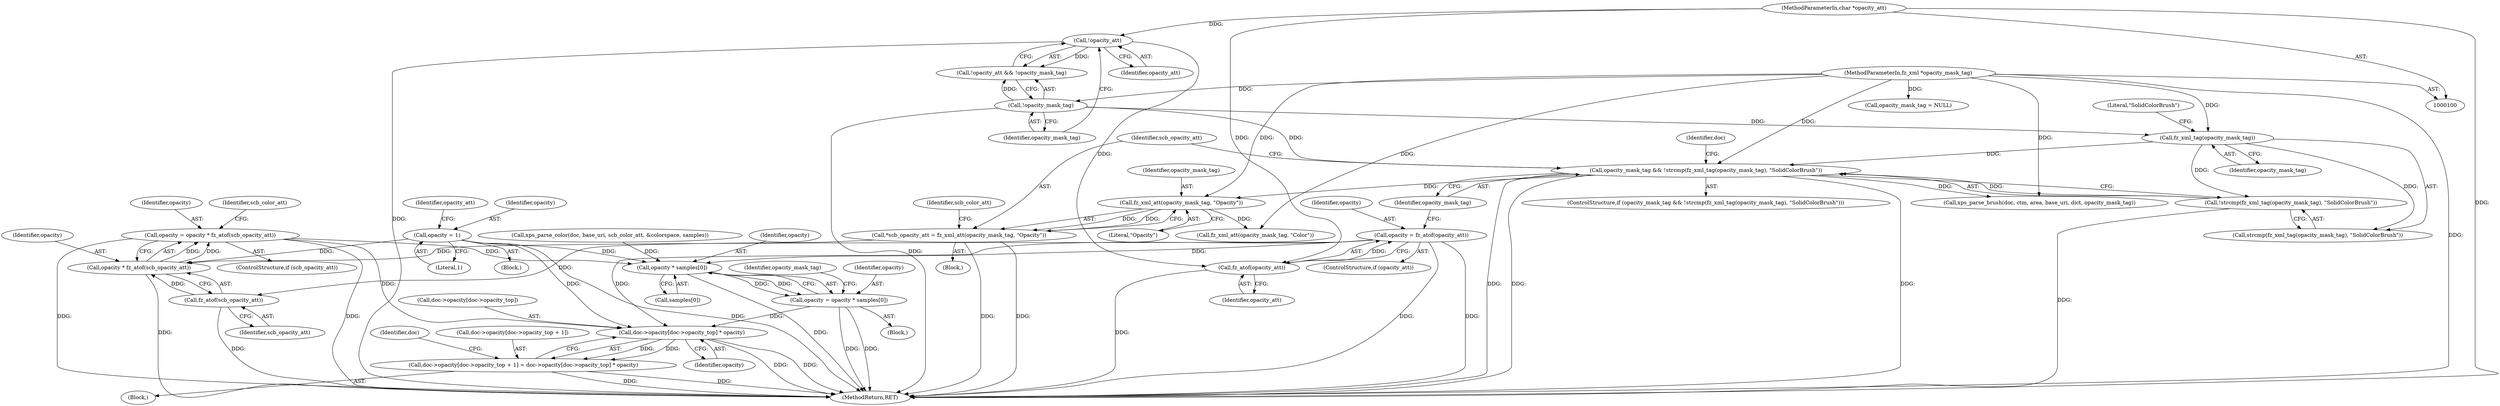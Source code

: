 digraph "0_ghostscript_60dabde18d7fe12b19da8b509bdfee9cc886aafc@integer" {
"1000149" [label="(Call,opacity = opacity * fz_atof(scb_opacity_att))"];
"1000151" [label="(Call,opacity * fz_atof(scb_opacity_att))"];
"1000122" [label="(Call,opacity = fz_atof(opacity_att))"];
"1000124" [label="(Call,fz_atof(opacity_att))"];
"1000112" [label="(Call,!opacity_att)"];
"1000106" [label="(MethodParameterIn,char *opacity_att)"];
"1000117" [label="(Call,opacity = 1)"];
"1000153" [label="(Call,fz_atof(scb_opacity_att))"];
"1000136" [label="(Call,*scb_opacity_att = fz_xml_att(opacity_mask_tag, \"Opacity\"))"];
"1000138" [label="(Call,fz_xml_att(opacity_mask_tag, \"Opacity\"))"];
"1000127" [label="(Call,opacity_mask_tag && !strcmp(fz_xml_tag(opacity_mask_tag), \"SolidColorBrush\"))"];
"1000131" [label="(Call,fz_xml_tag(opacity_mask_tag))"];
"1000114" [label="(Call,!opacity_mask_tag)"];
"1000107" [label="(MethodParameterIn,fz_xml *opacity_mask_tag)"];
"1000129" [label="(Call,!strcmp(fz_xml_tag(opacity_mask_tag), \"SolidColorBrush\"))"];
"1000169" [label="(Call,opacity * samples[0])"];
"1000167" [label="(Call,opacity = opacity * samples[0])"];
"1000199" [label="(Call,doc->opacity[doc->opacity_top] * opacity)"];
"1000189" [label="(Call,doc->opacity[doc->opacity_top + 1] = doc->opacity[doc->opacity_top] * opacity)"];
"1000188" [label="(Block,)"];
"1000154" [label="(Identifier,scb_opacity_att)"];
"1000149" [label="(Call,opacity = opacity * fz_atof(scb_opacity_att))"];
"1000210" [label="(Identifier,doc)"];
"1000117" [label="(Call,opacity = 1)"];
"1000121" [label="(Identifier,opacity_att)"];
"1000137" [label="(Identifier,scb_opacity_att)"];
"1000181" [label="(Identifier,doc)"];
"1000124" [label="(Call,fz_atof(opacity_att))"];
"1000125" [label="(Identifier,opacity_att)"];
"1000175" [label="(Identifier,opacity_mask_tag)"];
"1000130" [label="(Call,strcmp(fz_xml_tag(opacity_mask_tag), \"SolidColorBrush\"))"];
"1000111" [label="(Call,!opacity_att && !opacity_mask_tag)"];
"1000190" [label="(Call,doc->opacity[doc->opacity_top + 1])"];
"1000140" [label="(Literal,\"Opacity\")"];
"1000122" [label="(Call,opacity = fz_atof(opacity_att))"];
"1000168" [label="(Identifier,opacity)"];
"1000144" [label="(Call,fz_xml_att(opacity_mask_tag, \"Color\"))"];
"1000153" [label="(Call,fz_atof(scb_opacity_att))"];
"1000150" [label="(Identifier,opacity)"];
"1000112" [label="(Call,!opacity_att)"];
"1000151" [label="(Call,opacity * fz_atof(scb_opacity_att))"];
"1000127" [label="(Call,opacity_mask_tag && !strcmp(fz_xml_tag(opacity_mask_tag), \"SolidColorBrush\"))"];
"1000107" [label="(MethodParameterIn,fz_xml *opacity_mask_tag)"];
"1000147" [label="(ControlStructure,if (scb_opacity_att))"];
"1000108" [label="(Block,)"];
"1000171" [label="(Call,samples[0])"];
"1000113" [label="(Identifier,opacity_att)"];
"1000126" [label="(ControlStructure,if (opacity_mask_tag && !strcmp(fz_xml_tag(opacity_mask_tag), \"SolidColorBrush\")))"];
"1000189" [label="(Call,doc->opacity[doc->opacity_top + 1] = doc->opacity[doc->opacity_top] * opacity)"];
"1000160" [label="(Call,xps_parse_color(doc, base_uri, scb_color_att, &colorspace, samples))"];
"1000207" [label="(Identifier,opacity)"];
"1000115" [label="(Identifier,opacity_mask_tag)"];
"1000128" [label="(Identifier,opacity_mask_tag)"];
"1000200" [label="(Call,doc->opacity[doc->opacity_top])"];
"1000139" [label="(Identifier,opacity_mask_tag)"];
"1000169" [label="(Call,opacity * samples[0])"];
"1000106" [label="(MethodParameterIn,char *opacity_att)"];
"1000114" [label="(Call,!opacity_mask_tag)"];
"1000170" [label="(Identifier,opacity)"];
"1000118" [label="(Identifier,opacity)"];
"1000199" [label="(Call,doc->opacity[doc->opacity_top] * opacity)"];
"1000119" [label="(Literal,1)"];
"1000143" [label="(Identifier,scb_color_att)"];
"1000136" [label="(Call,*scb_opacity_att = fz_xml_att(opacity_mask_tag, \"Opacity\"))"];
"1000120" [label="(ControlStructure,if (opacity_att))"];
"1000131" [label="(Call,fz_xml_tag(opacity_mask_tag))"];
"1000174" [label="(Call,opacity_mask_tag = NULL)"];
"1000223" [label="(Call,xps_parse_brush(doc, ctm, area, base_uri, dict, opacity_mask_tag))"];
"1000132" [label="(Identifier,opacity_mask_tag)"];
"1000133" [label="(Literal,\"SolidColorBrush\")"];
"1000157" [label="(Block,)"];
"1000167" [label="(Call,opacity = opacity * samples[0])"];
"1000152" [label="(Identifier,opacity)"];
"1000134" [label="(Block,)"];
"1000234" [label="(MethodReturn,RET)"];
"1000156" [label="(Identifier,scb_color_att)"];
"1000138" [label="(Call,fz_xml_att(opacity_mask_tag, \"Opacity\"))"];
"1000123" [label="(Identifier,opacity)"];
"1000129" [label="(Call,!strcmp(fz_xml_tag(opacity_mask_tag), \"SolidColorBrush\"))"];
"1000149" -> "1000147"  [label="AST: "];
"1000149" -> "1000151"  [label="CFG: "];
"1000150" -> "1000149"  [label="AST: "];
"1000151" -> "1000149"  [label="AST: "];
"1000156" -> "1000149"  [label="CFG: "];
"1000149" -> "1000234"  [label="DDG: "];
"1000149" -> "1000234"  [label="DDG: "];
"1000151" -> "1000149"  [label="DDG: "];
"1000151" -> "1000149"  [label="DDG: "];
"1000149" -> "1000169"  [label="DDG: "];
"1000149" -> "1000199"  [label="DDG: "];
"1000151" -> "1000153"  [label="CFG: "];
"1000152" -> "1000151"  [label="AST: "];
"1000153" -> "1000151"  [label="AST: "];
"1000151" -> "1000234"  [label="DDG: "];
"1000122" -> "1000151"  [label="DDG: "];
"1000117" -> "1000151"  [label="DDG: "];
"1000153" -> "1000151"  [label="DDG: "];
"1000122" -> "1000120"  [label="AST: "];
"1000122" -> "1000124"  [label="CFG: "];
"1000123" -> "1000122"  [label="AST: "];
"1000124" -> "1000122"  [label="AST: "];
"1000128" -> "1000122"  [label="CFG: "];
"1000122" -> "1000234"  [label="DDG: "];
"1000122" -> "1000234"  [label="DDG: "];
"1000124" -> "1000122"  [label="DDG: "];
"1000122" -> "1000169"  [label="DDG: "];
"1000122" -> "1000199"  [label="DDG: "];
"1000124" -> "1000125"  [label="CFG: "];
"1000125" -> "1000124"  [label="AST: "];
"1000124" -> "1000234"  [label="DDG: "];
"1000112" -> "1000124"  [label="DDG: "];
"1000106" -> "1000124"  [label="DDG: "];
"1000112" -> "1000111"  [label="AST: "];
"1000112" -> "1000113"  [label="CFG: "];
"1000113" -> "1000112"  [label="AST: "];
"1000115" -> "1000112"  [label="CFG: "];
"1000111" -> "1000112"  [label="CFG: "];
"1000112" -> "1000234"  [label="DDG: "];
"1000112" -> "1000111"  [label="DDG: "];
"1000106" -> "1000112"  [label="DDG: "];
"1000106" -> "1000100"  [label="AST: "];
"1000106" -> "1000234"  [label="DDG: "];
"1000117" -> "1000108"  [label="AST: "];
"1000117" -> "1000119"  [label="CFG: "];
"1000118" -> "1000117"  [label="AST: "];
"1000119" -> "1000117"  [label="AST: "];
"1000121" -> "1000117"  [label="CFG: "];
"1000117" -> "1000234"  [label="DDG: "];
"1000117" -> "1000169"  [label="DDG: "];
"1000117" -> "1000199"  [label="DDG: "];
"1000153" -> "1000154"  [label="CFG: "];
"1000154" -> "1000153"  [label="AST: "];
"1000153" -> "1000234"  [label="DDG: "];
"1000136" -> "1000153"  [label="DDG: "];
"1000136" -> "1000134"  [label="AST: "];
"1000136" -> "1000138"  [label="CFG: "];
"1000137" -> "1000136"  [label="AST: "];
"1000138" -> "1000136"  [label="AST: "];
"1000143" -> "1000136"  [label="CFG: "];
"1000136" -> "1000234"  [label="DDG: "];
"1000136" -> "1000234"  [label="DDG: "];
"1000138" -> "1000136"  [label="DDG: "];
"1000138" -> "1000136"  [label="DDG: "];
"1000138" -> "1000140"  [label="CFG: "];
"1000139" -> "1000138"  [label="AST: "];
"1000140" -> "1000138"  [label="AST: "];
"1000127" -> "1000138"  [label="DDG: "];
"1000107" -> "1000138"  [label="DDG: "];
"1000138" -> "1000144"  [label="DDG: "];
"1000127" -> "1000126"  [label="AST: "];
"1000127" -> "1000128"  [label="CFG: "];
"1000127" -> "1000129"  [label="CFG: "];
"1000128" -> "1000127"  [label="AST: "];
"1000129" -> "1000127"  [label="AST: "];
"1000137" -> "1000127"  [label="CFG: "];
"1000181" -> "1000127"  [label="CFG: "];
"1000127" -> "1000234"  [label="DDG: "];
"1000127" -> "1000234"  [label="DDG: "];
"1000127" -> "1000234"  [label="DDG: "];
"1000131" -> "1000127"  [label="DDG: "];
"1000114" -> "1000127"  [label="DDG: "];
"1000107" -> "1000127"  [label="DDG: "];
"1000129" -> "1000127"  [label="DDG: "];
"1000127" -> "1000223"  [label="DDG: "];
"1000131" -> "1000130"  [label="AST: "];
"1000131" -> "1000132"  [label="CFG: "];
"1000132" -> "1000131"  [label="AST: "];
"1000133" -> "1000131"  [label="CFG: "];
"1000131" -> "1000129"  [label="DDG: "];
"1000131" -> "1000130"  [label="DDG: "];
"1000114" -> "1000131"  [label="DDG: "];
"1000107" -> "1000131"  [label="DDG: "];
"1000114" -> "1000111"  [label="AST: "];
"1000114" -> "1000115"  [label="CFG: "];
"1000115" -> "1000114"  [label="AST: "];
"1000111" -> "1000114"  [label="CFG: "];
"1000114" -> "1000234"  [label="DDG: "];
"1000114" -> "1000111"  [label="DDG: "];
"1000107" -> "1000114"  [label="DDG: "];
"1000107" -> "1000100"  [label="AST: "];
"1000107" -> "1000234"  [label="DDG: "];
"1000107" -> "1000144"  [label="DDG: "];
"1000107" -> "1000174"  [label="DDG: "];
"1000107" -> "1000223"  [label="DDG: "];
"1000129" -> "1000130"  [label="CFG: "];
"1000130" -> "1000129"  [label="AST: "];
"1000129" -> "1000234"  [label="DDG: "];
"1000169" -> "1000167"  [label="AST: "];
"1000169" -> "1000171"  [label="CFG: "];
"1000170" -> "1000169"  [label="AST: "];
"1000171" -> "1000169"  [label="AST: "];
"1000167" -> "1000169"  [label="CFG: "];
"1000169" -> "1000234"  [label="DDG: "];
"1000169" -> "1000167"  [label="DDG: "];
"1000169" -> "1000167"  [label="DDG: "];
"1000160" -> "1000169"  [label="DDG: "];
"1000167" -> "1000157"  [label="AST: "];
"1000168" -> "1000167"  [label="AST: "];
"1000175" -> "1000167"  [label="CFG: "];
"1000167" -> "1000234"  [label="DDG: "];
"1000167" -> "1000234"  [label="DDG: "];
"1000167" -> "1000199"  [label="DDG: "];
"1000199" -> "1000189"  [label="AST: "];
"1000199" -> "1000207"  [label="CFG: "];
"1000200" -> "1000199"  [label="AST: "];
"1000207" -> "1000199"  [label="AST: "];
"1000189" -> "1000199"  [label="CFG: "];
"1000199" -> "1000234"  [label="DDG: "];
"1000199" -> "1000234"  [label="DDG: "];
"1000199" -> "1000189"  [label="DDG: "];
"1000199" -> "1000189"  [label="DDG: "];
"1000189" -> "1000188"  [label="AST: "];
"1000190" -> "1000189"  [label="AST: "];
"1000210" -> "1000189"  [label="CFG: "];
"1000189" -> "1000234"  [label="DDG: "];
"1000189" -> "1000234"  [label="DDG: "];
}
